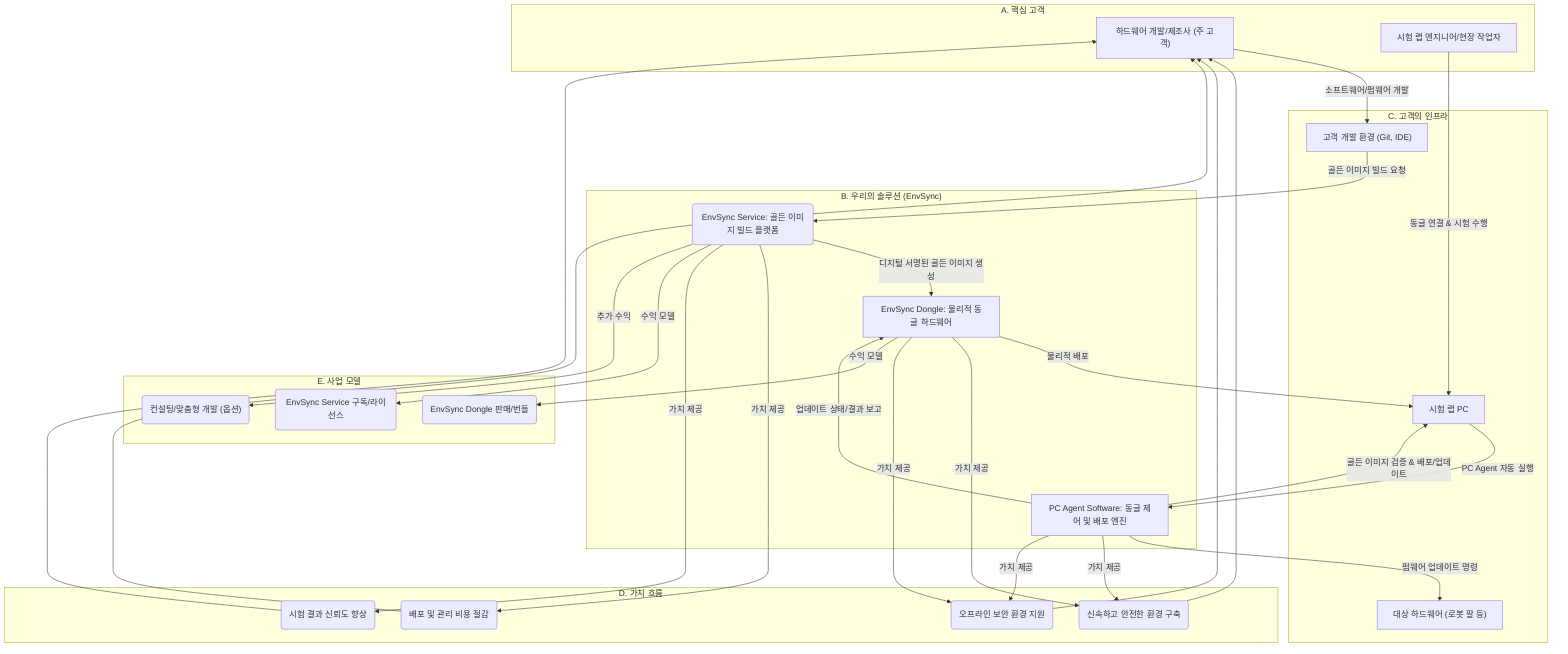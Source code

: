 graph TD
    %% Define Nodes
    subgraph "A. 핵심 고객"
        HW_Dev_Company["하드웨어 개발/제조사 (주 고객)"]
        Test_Lab_Engineer["시험 랩 엔지니어/현장 작업자"]
    end

    subgraph "B. 우리의 솔루션 (EnvSync)"
        EnvSync_Service("EnvSync Service: 골든 이미지 빌드 플랫폼")
        EnvSync_Dongle["EnvSync Dongle: 물리적 동글 하드웨어"]
        PCAgent["PC Agent Software: 동글 제어 및 배포 엔진"]
    end

    subgraph "C. 고객의 인프라"
        Client_Dev_Env["고객 개발 환경 (Git, IDE)"]
        Target_HW["대상 하드웨어 (로봇 팔 등)"]
        Test_PC["시험 랩 PC"]
    end

    subgraph "D. 가치 흐름"
        V1("신속하고 안전한 환경 구축")
        V2("배포 및 관리 비용 절감")
        V3("시험 결과 신뢰도 향상")
        V4("오프라인 보안 환경 지원")
    end

    subgraph "E. 사업 모델"
        S1("EnvSync Service 구독/라이선스")
        S2("EnvSync Dongle 판매/번들")
        S3("컨설팅/맞춤형 개발 (옵션)")
    end


    %% Define Connections & Value Flow
    %% Customer Needs/Input
    HW_Dev_Company -- "소프트웨어/펌웨어 개발" --> Client_Dev_Env
    Client_Dev_Env -- "골든 이미지 빌드 요청" --> EnvSync_Service

    %% EnvSync Core Process
    EnvSync_Service -- "디지털 서명된 골든 이미지 생성" --> EnvSync_Dongle
    EnvSync_Dongle -- "물리적 배포" --> Test_PC
    Test_PC -- "PC Agent 자동 실행" --> PCAgent
    PCAgent -- "골든 이미지 검증 & 배포/업데이트" --> Test_PC
    PCAgent -- "펌웨어 업데이트 명령" --> Target_HW
    PCAgent -- "업데이트 상태/결과 보고" --> EnvSync_Dongle

    %% End User Interaction
    Test_Lab_Engineer -- "동글 연결 & 시험 수행" --> Test_PC

    %% Value Proposition
    EnvSync_Dongle -- "가치 제공" --> V1
    PCAgent -- "가치 제공" --> V1
    EnvSync_Service -- "가치 제공" --> V2
    EnvSync_Service -- "가치 제공" --> V3
    EnvSync_Dongle -- "가치 제공" --> V4
    PCAgent -- "가치 제공" --> V4

    %% Business Model
    EnvSync_Service -- "수익 모델" --> S1
    EnvSync_Dongle -- "수익 모델" --> S2
    EnvSync_Service -- "추가 수익" --> S3

    %% Benefits to Customer
    V1 --> HW_Dev_Company
    V2 --> HW_Dev_Company
    V3 --> HW_Dev_Company
    V4 --> HW_Dev_Company
